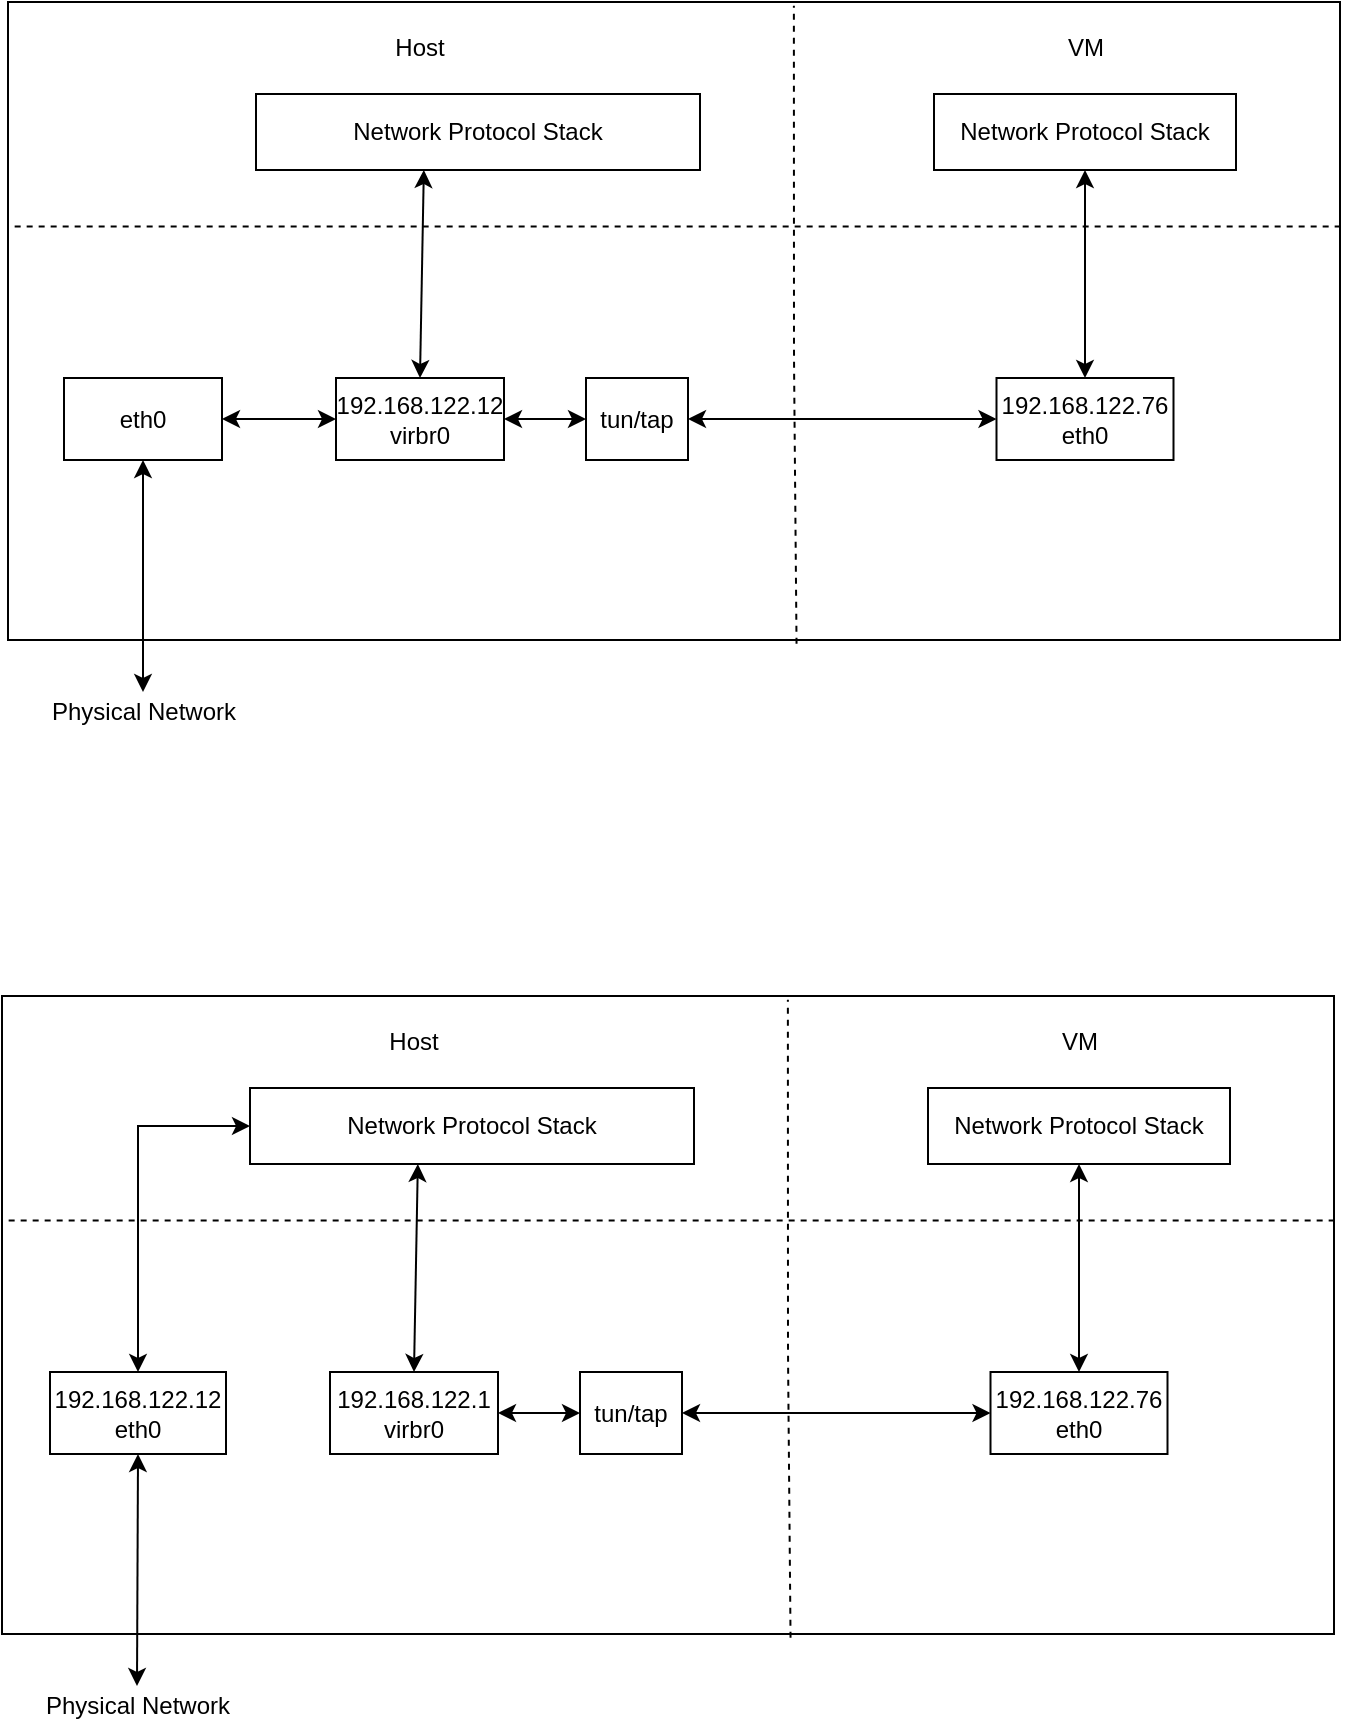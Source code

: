 <mxfile version="12.4.6" type="github">
  <diagram id="xQe4lP1Oz_m8u9OLwh5K" name="Page-1">
    <mxGraphModel dx="854" dy="468" grid="0" gridSize="10" guides="1" tooltips="1" connect="1" arrows="1" fold="1" page="1" pageScale="1" pageWidth="827" pageHeight="1169" math="0" shadow="0">
      <root>
        <mxCell id="0"/>
        <mxCell id="1" parent="0"/>
        <mxCell id="ghFIe1kyU3mO4mDkcvSY-1" value="" style="rounded=0;whiteSpace=wrap;html=1;" vertex="1" parent="1">
          <mxGeometry x="104" y="45" width="666" height="319" as="geometry"/>
        </mxCell>
        <mxCell id="ghFIe1kyU3mO4mDkcvSY-2" value="Network Protocol Stack" style="rounded=0;whiteSpace=wrap;html=1;" vertex="1" parent="1">
          <mxGeometry x="228" y="91" width="222" height="38" as="geometry"/>
        </mxCell>
        <mxCell id="ghFIe1kyU3mO4mDkcvSY-3" value="" style="endArrow=none;dashed=1;html=1;entryX=1;entryY=0.352;entryDx=0;entryDy=0;exitX=0.005;exitY=0.352;exitDx=0;exitDy=0;exitPerimeter=0;entryPerimeter=0;" edge="1" parent="1" source="ghFIe1kyU3mO4mDkcvSY-1" target="ghFIe1kyU3mO4mDkcvSY-1">
          <mxGeometry width="50" height="50" relative="1" as="geometry">
            <mxPoint x="170" y="419" as="sourcePoint"/>
            <mxPoint x="220" y="369" as="targetPoint"/>
          </mxGeometry>
        </mxCell>
        <mxCell id="ghFIe1kyU3mO4mDkcvSY-5" value="192.168.122.12&lt;br&gt;virbr0" style="rounded=0;whiteSpace=wrap;html=1;" vertex="1" parent="1">
          <mxGeometry x="268" y="233" width="84" height="41" as="geometry"/>
        </mxCell>
        <mxCell id="ghFIe1kyU3mO4mDkcvSY-6" value="tun/tap" style="rounded=0;whiteSpace=wrap;html=1;" vertex="1" parent="1">
          <mxGeometry x="393" y="233" width="51" height="41" as="geometry"/>
        </mxCell>
        <mxCell id="ghFIe1kyU3mO4mDkcvSY-9" value="Network Protocol Stack" style="rounded=0;whiteSpace=wrap;html=1;" vertex="1" parent="1">
          <mxGeometry x="567" y="91" width="151" height="38" as="geometry"/>
        </mxCell>
        <mxCell id="ghFIe1kyU3mO4mDkcvSY-10" value="Host" style="text;html=1;strokeColor=none;fillColor=none;align=center;verticalAlign=middle;whiteSpace=wrap;rounded=0;" vertex="1" parent="1">
          <mxGeometry x="290" y="58" width="40" height="20" as="geometry"/>
        </mxCell>
        <mxCell id="ghFIe1kyU3mO4mDkcvSY-11" value="VM" style="text;html=1;strokeColor=none;fillColor=none;align=center;verticalAlign=middle;whiteSpace=wrap;rounded=0;" vertex="1" parent="1">
          <mxGeometry x="622.5" y="58" width="40" height="20" as="geometry"/>
        </mxCell>
        <mxCell id="ghFIe1kyU3mO4mDkcvSY-12" value="192.168.122.76&lt;br&gt;eth0" style="rounded=0;whiteSpace=wrap;html=1;" vertex="1" parent="1">
          <mxGeometry x="598.25" y="233" width="88.5" height="41" as="geometry"/>
        </mxCell>
        <mxCell id="ghFIe1kyU3mO4mDkcvSY-13" value="" style="endArrow=none;dashed=1;html=1;entryX=0.59;entryY=0.006;entryDx=0;entryDy=0;entryPerimeter=0;exitX=0.592;exitY=1.006;exitDx=0;exitDy=0;exitPerimeter=0;" edge="1" parent="1" source="ghFIe1kyU3mO4mDkcvSY-1" target="ghFIe1kyU3mO4mDkcvSY-1">
          <mxGeometry width="50" height="50" relative="1" as="geometry">
            <mxPoint x="170" y="435" as="sourcePoint"/>
            <mxPoint x="220" y="385" as="targetPoint"/>
            <Array as="points">
              <mxPoint x="497" y="224"/>
            </Array>
          </mxGeometry>
        </mxCell>
        <mxCell id="ghFIe1kyU3mO4mDkcvSY-14" value="" style="endArrow=classic;startArrow=classic;html=1;entryX=0.5;entryY=1;entryDx=0;entryDy=0;exitX=0.5;exitY=0;exitDx=0;exitDy=0;" edge="1" parent="1" source="ghFIe1kyU3mO4mDkcvSY-12" target="ghFIe1kyU3mO4mDkcvSY-9">
          <mxGeometry width="50" height="50" relative="1" as="geometry">
            <mxPoint x="170" y="437" as="sourcePoint"/>
            <mxPoint x="220" y="387" as="targetPoint"/>
          </mxGeometry>
        </mxCell>
        <mxCell id="ghFIe1kyU3mO4mDkcvSY-15" value="" style="endArrow=classic;startArrow=classic;html=1;entryX=0;entryY=0.5;entryDx=0;entryDy=0;exitX=1;exitY=0.5;exitDx=0;exitDy=0;" edge="1" parent="1" source="ghFIe1kyU3mO4mDkcvSY-6" target="ghFIe1kyU3mO4mDkcvSY-12">
          <mxGeometry width="50" height="50" relative="1" as="geometry">
            <mxPoint x="170" y="437" as="sourcePoint"/>
            <mxPoint x="220" y="387" as="targetPoint"/>
          </mxGeometry>
        </mxCell>
        <mxCell id="ghFIe1kyU3mO4mDkcvSY-16" value="" style="endArrow=classic;startArrow=classic;html=1;entryX=0;entryY=0.5;entryDx=0;entryDy=0;exitX=1;exitY=0.5;exitDx=0;exitDy=0;" edge="1" parent="1" source="ghFIe1kyU3mO4mDkcvSY-5" target="ghFIe1kyU3mO4mDkcvSY-6">
          <mxGeometry width="50" height="50" relative="1" as="geometry">
            <mxPoint x="170" y="437" as="sourcePoint"/>
            <mxPoint x="220" y="387" as="targetPoint"/>
          </mxGeometry>
        </mxCell>
        <mxCell id="ghFIe1kyU3mO4mDkcvSY-17" value="eth0" style="rounded=0;whiteSpace=wrap;html=1;" vertex="1" parent="1">
          <mxGeometry x="132" y="233" width="79" height="41" as="geometry"/>
        </mxCell>
        <mxCell id="ghFIe1kyU3mO4mDkcvSY-19" value="" style="endArrow=classic;startArrow=classic;html=1;exitX=0.5;exitY=0;exitDx=0;exitDy=0;entryX=0.378;entryY=1;entryDx=0;entryDy=0;entryPerimeter=0;" edge="1" parent="1" source="ghFIe1kyU3mO4mDkcvSY-5" target="ghFIe1kyU3mO4mDkcvSY-2">
          <mxGeometry width="50" height="50" relative="1" as="geometry">
            <mxPoint x="136" y="437" as="sourcePoint"/>
            <mxPoint x="314" y="130" as="targetPoint"/>
          </mxGeometry>
        </mxCell>
        <mxCell id="ghFIe1kyU3mO4mDkcvSY-23" value="Physical Network" style="text;html=1;strokeColor=none;fillColor=none;align=center;verticalAlign=middle;whiteSpace=wrap;rounded=0;" vertex="1" parent="1">
          <mxGeometry x="123.75" y="390" width="95.5" height="20" as="geometry"/>
        </mxCell>
        <mxCell id="ghFIe1kyU3mO4mDkcvSY-26" value="" style="endArrow=classic;startArrow=classic;html=1;exitX=0.5;exitY=0;exitDx=0;exitDy=0;entryX=0.5;entryY=1;entryDx=0;entryDy=0;" edge="1" parent="1" source="ghFIe1kyU3mO4mDkcvSY-23" target="ghFIe1kyU3mO4mDkcvSY-17">
          <mxGeometry width="50" height="50" relative="1" as="geometry">
            <mxPoint x="153.75" y="324" as="sourcePoint"/>
            <mxPoint x="204" y="274" as="targetPoint"/>
          </mxGeometry>
        </mxCell>
        <mxCell id="ghFIe1kyU3mO4mDkcvSY-27" value="" style="endArrow=classic;startArrow=classic;html=1;entryX=0;entryY=0.5;entryDx=0;entryDy=0;exitX=1;exitY=0.5;exitDx=0;exitDy=0;" edge="1" parent="1" source="ghFIe1kyU3mO4mDkcvSY-17" target="ghFIe1kyU3mO4mDkcvSY-5">
          <mxGeometry width="50" height="50" relative="1" as="geometry">
            <mxPoint x="104" y="481" as="sourcePoint"/>
            <mxPoint x="154" y="431" as="targetPoint"/>
          </mxGeometry>
        </mxCell>
        <mxCell id="ghFIe1kyU3mO4mDkcvSY-28" value="" style="rounded=0;whiteSpace=wrap;html=1;" vertex="1" parent="1">
          <mxGeometry x="101" y="542" width="666" height="319" as="geometry"/>
        </mxCell>
        <mxCell id="ghFIe1kyU3mO4mDkcvSY-29" value="Network Protocol Stack" style="rounded=0;whiteSpace=wrap;html=1;" vertex="1" parent="1">
          <mxGeometry x="225" y="588" width="222" height="38" as="geometry"/>
        </mxCell>
        <mxCell id="ghFIe1kyU3mO4mDkcvSY-30" value="" style="endArrow=none;dashed=1;html=1;entryX=1;entryY=0.352;entryDx=0;entryDy=0;exitX=0.005;exitY=0.352;exitDx=0;exitDy=0;exitPerimeter=0;entryPerimeter=0;" edge="1" parent="1" source="ghFIe1kyU3mO4mDkcvSY-28" target="ghFIe1kyU3mO4mDkcvSY-28">
          <mxGeometry width="50" height="50" relative="1" as="geometry">
            <mxPoint x="167" y="916" as="sourcePoint"/>
            <mxPoint x="217" y="866" as="targetPoint"/>
          </mxGeometry>
        </mxCell>
        <mxCell id="ghFIe1kyU3mO4mDkcvSY-31" value="192.168.122.1&lt;br&gt;virbr0" style="rounded=0;whiteSpace=wrap;html=1;" vertex="1" parent="1">
          <mxGeometry x="265" y="730" width="84" height="41" as="geometry"/>
        </mxCell>
        <mxCell id="ghFIe1kyU3mO4mDkcvSY-32" value="tun/tap" style="rounded=0;whiteSpace=wrap;html=1;" vertex="1" parent="1">
          <mxGeometry x="390" y="730" width="51" height="41" as="geometry"/>
        </mxCell>
        <mxCell id="ghFIe1kyU3mO4mDkcvSY-33" value="Network Protocol Stack" style="rounded=0;whiteSpace=wrap;html=1;" vertex="1" parent="1">
          <mxGeometry x="564" y="588" width="151" height="38" as="geometry"/>
        </mxCell>
        <mxCell id="ghFIe1kyU3mO4mDkcvSY-34" value="Host" style="text;html=1;strokeColor=none;fillColor=none;align=center;verticalAlign=middle;whiteSpace=wrap;rounded=0;" vertex="1" parent="1">
          <mxGeometry x="287" y="555" width="40" height="20" as="geometry"/>
        </mxCell>
        <mxCell id="ghFIe1kyU3mO4mDkcvSY-35" value="VM" style="text;html=1;strokeColor=none;fillColor=none;align=center;verticalAlign=middle;whiteSpace=wrap;rounded=0;" vertex="1" parent="1">
          <mxGeometry x="619.5" y="555" width="40" height="20" as="geometry"/>
        </mxCell>
        <mxCell id="ghFIe1kyU3mO4mDkcvSY-36" value="192.168.122.76&lt;br&gt;eth0" style="rounded=0;whiteSpace=wrap;html=1;" vertex="1" parent="1">
          <mxGeometry x="595.25" y="730" width="88.5" height="41" as="geometry"/>
        </mxCell>
        <mxCell id="ghFIe1kyU3mO4mDkcvSY-37" value="" style="endArrow=none;dashed=1;html=1;entryX=0.59;entryY=0.006;entryDx=0;entryDy=0;entryPerimeter=0;exitX=0.592;exitY=1.006;exitDx=0;exitDy=0;exitPerimeter=0;" edge="1" parent="1" source="ghFIe1kyU3mO4mDkcvSY-28" target="ghFIe1kyU3mO4mDkcvSY-28">
          <mxGeometry width="50" height="50" relative="1" as="geometry">
            <mxPoint x="167" y="932" as="sourcePoint"/>
            <mxPoint x="217" y="882" as="targetPoint"/>
            <Array as="points">
              <mxPoint x="494" y="721"/>
            </Array>
          </mxGeometry>
        </mxCell>
        <mxCell id="ghFIe1kyU3mO4mDkcvSY-38" value="" style="endArrow=classic;startArrow=classic;html=1;entryX=0.5;entryY=1;entryDx=0;entryDy=0;exitX=0.5;exitY=0;exitDx=0;exitDy=0;" edge="1" parent="1" source="ghFIe1kyU3mO4mDkcvSY-36" target="ghFIe1kyU3mO4mDkcvSY-33">
          <mxGeometry width="50" height="50" relative="1" as="geometry">
            <mxPoint x="167" y="934" as="sourcePoint"/>
            <mxPoint x="217" y="884" as="targetPoint"/>
          </mxGeometry>
        </mxCell>
        <mxCell id="ghFIe1kyU3mO4mDkcvSY-39" value="" style="endArrow=classic;startArrow=classic;html=1;entryX=0;entryY=0.5;entryDx=0;entryDy=0;exitX=1;exitY=0.5;exitDx=0;exitDy=0;" edge="1" parent="1" source="ghFIe1kyU3mO4mDkcvSY-32" target="ghFIe1kyU3mO4mDkcvSY-36">
          <mxGeometry width="50" height="50" relative="1" as="geometry">
            <mxPoint x="167" y="934" as="sourcePoint"/>
            <mxPoint x="217" y="884" as="targetPoint"/>
          </mxGeometry>
        </mxCell>
        <mxCell id="ghFIe1kyU3mO4mDkcvSY-40" value="" style="endArrow=classic;startArrow=classic;html=1;entryX=0;entryY=0.5;entryDx=0;entryDy=0;exitX=1;exitY=0.5;exitDx=0;exitDy=0;" edge="1" parent="1" source="ghFIe1kyU3mO4mDkcvSY-31" target="ghFIe1kyU3mO4mDkcvSY-32">
          <mxGeometry width="50" height="50" relative="1" as="geometry">
            <mxPoint x="167" y="934" as="sourcePoint"/>
            <mxPoint x="217" y="884" as="targetPoint"/>
          </mxGeometry>
        </mxCell>
        <mxCell id="ghFIe1kyU3mO4mDkcvSY-41" value="192.168.122.12&lt;br&gt;eth0" style="rounded=0;whiteSpace=wrap;html=1;" vertex="1" parent="1">
          <mxGeometry x="125" y="730" width="88" height="41" as="geometry"/>
        </mxCell>
        <mxCell id="ghFIe1kyU3mO4mDkcvSY-42" value="" style="endArrow=classic;startArrow=classic;html=1;exitX=0.5;exitY=0;exitDx=0;exitDy=0;entryX=0.378;entryY=1;entryDx=0;entryDy=0;entryPerimeter=0;" edge="1" parent="1" source="ghFIe1kyU3mO4mDkcvSY-31" target="ghFIe1kyU3mO4mDkcvSY-29">
          <mxGeometry width="50" height="50" relative="1" as="geometry">
            <mxPoint x="133" y="934" as="sourcePoint"/>
            <mxPoint x="311" y="627" as="targetPoint"/>
          </mxGeometry>
        </mxCell>
        <mxCell id="ghFIe1kyU3mO4mDkcvSY-43" value="Physical Network" style="text;html=1;strokeColor=none;fillColor=none;align=center;verticalAlign=middle;whiteSpace=wrap;rounded=0;" vertex="1" parent="1">
          <mxGeometry x="120.75" y="887" width="95.5" height="20" as="geometry"/>
        </mxCell>
        <mxCell id="ghFIe1kyU3mO4mDkcvSY-44" value="" style="endArrow=classic;startArrow=classic;html=1;exitX=0.5;exitY=0;exitDx=0;exitDy=0;entryX=0.5;entryY=1;entryDx=0;entryDy=0;" edge="1" parent="1" source="ghFIe1kyU3mO4mDkcvSY-43" target="ghFIe1kyU3mO4mDkcvSY-41">
          <mxGeometry width="50" height="50" relative="1" as="geometry">
            <mxPoint x="150.75" y="821" as="sourcePoint"/>
            <mxPoint x="201" y="771" as="targetPoint"/>
          </mxGeometry>
        </mxCell>
        <mxCell id="ghFIe1kyU3mO4mDkcvSY-46" value="" style="endArrow=classic;startArrow=classic;html=1;entryX=0;entryY=0.5;entryDx=0;entryDy=0;exitX=0.5;exitY=0;exitDx=0;exitDy=0;edgeStyle=orthogonalEdgeStyle;strokeColor=#000000;rounded=0;" edge="1" parent="1" source="ghFIe1kyU3mO4mDkcvSY-41" target="ghFIe1kyU3mO4mDkcvSY-29">
          <mxGeometry width="50" height="50" relative="1" as="geometry">
            <mxPoint x="101" y="978" as="sourcePoint"/>
            <mxPoint x="151" y="928" as="targetPoint"/>
          </mxGeometry>
        </mxCell>
      </root>
    </mxGraphModel>
  </diagram>
</mxfile>
